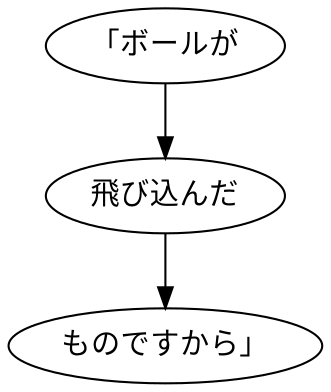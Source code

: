 digraph graph5148 {
	node0 [label="「ボールが"];
	node1 [label="飛び込んだ"];
	node2 [label="ものですから」"];
	node0 -> node1;
	node1 -> node2;
}
